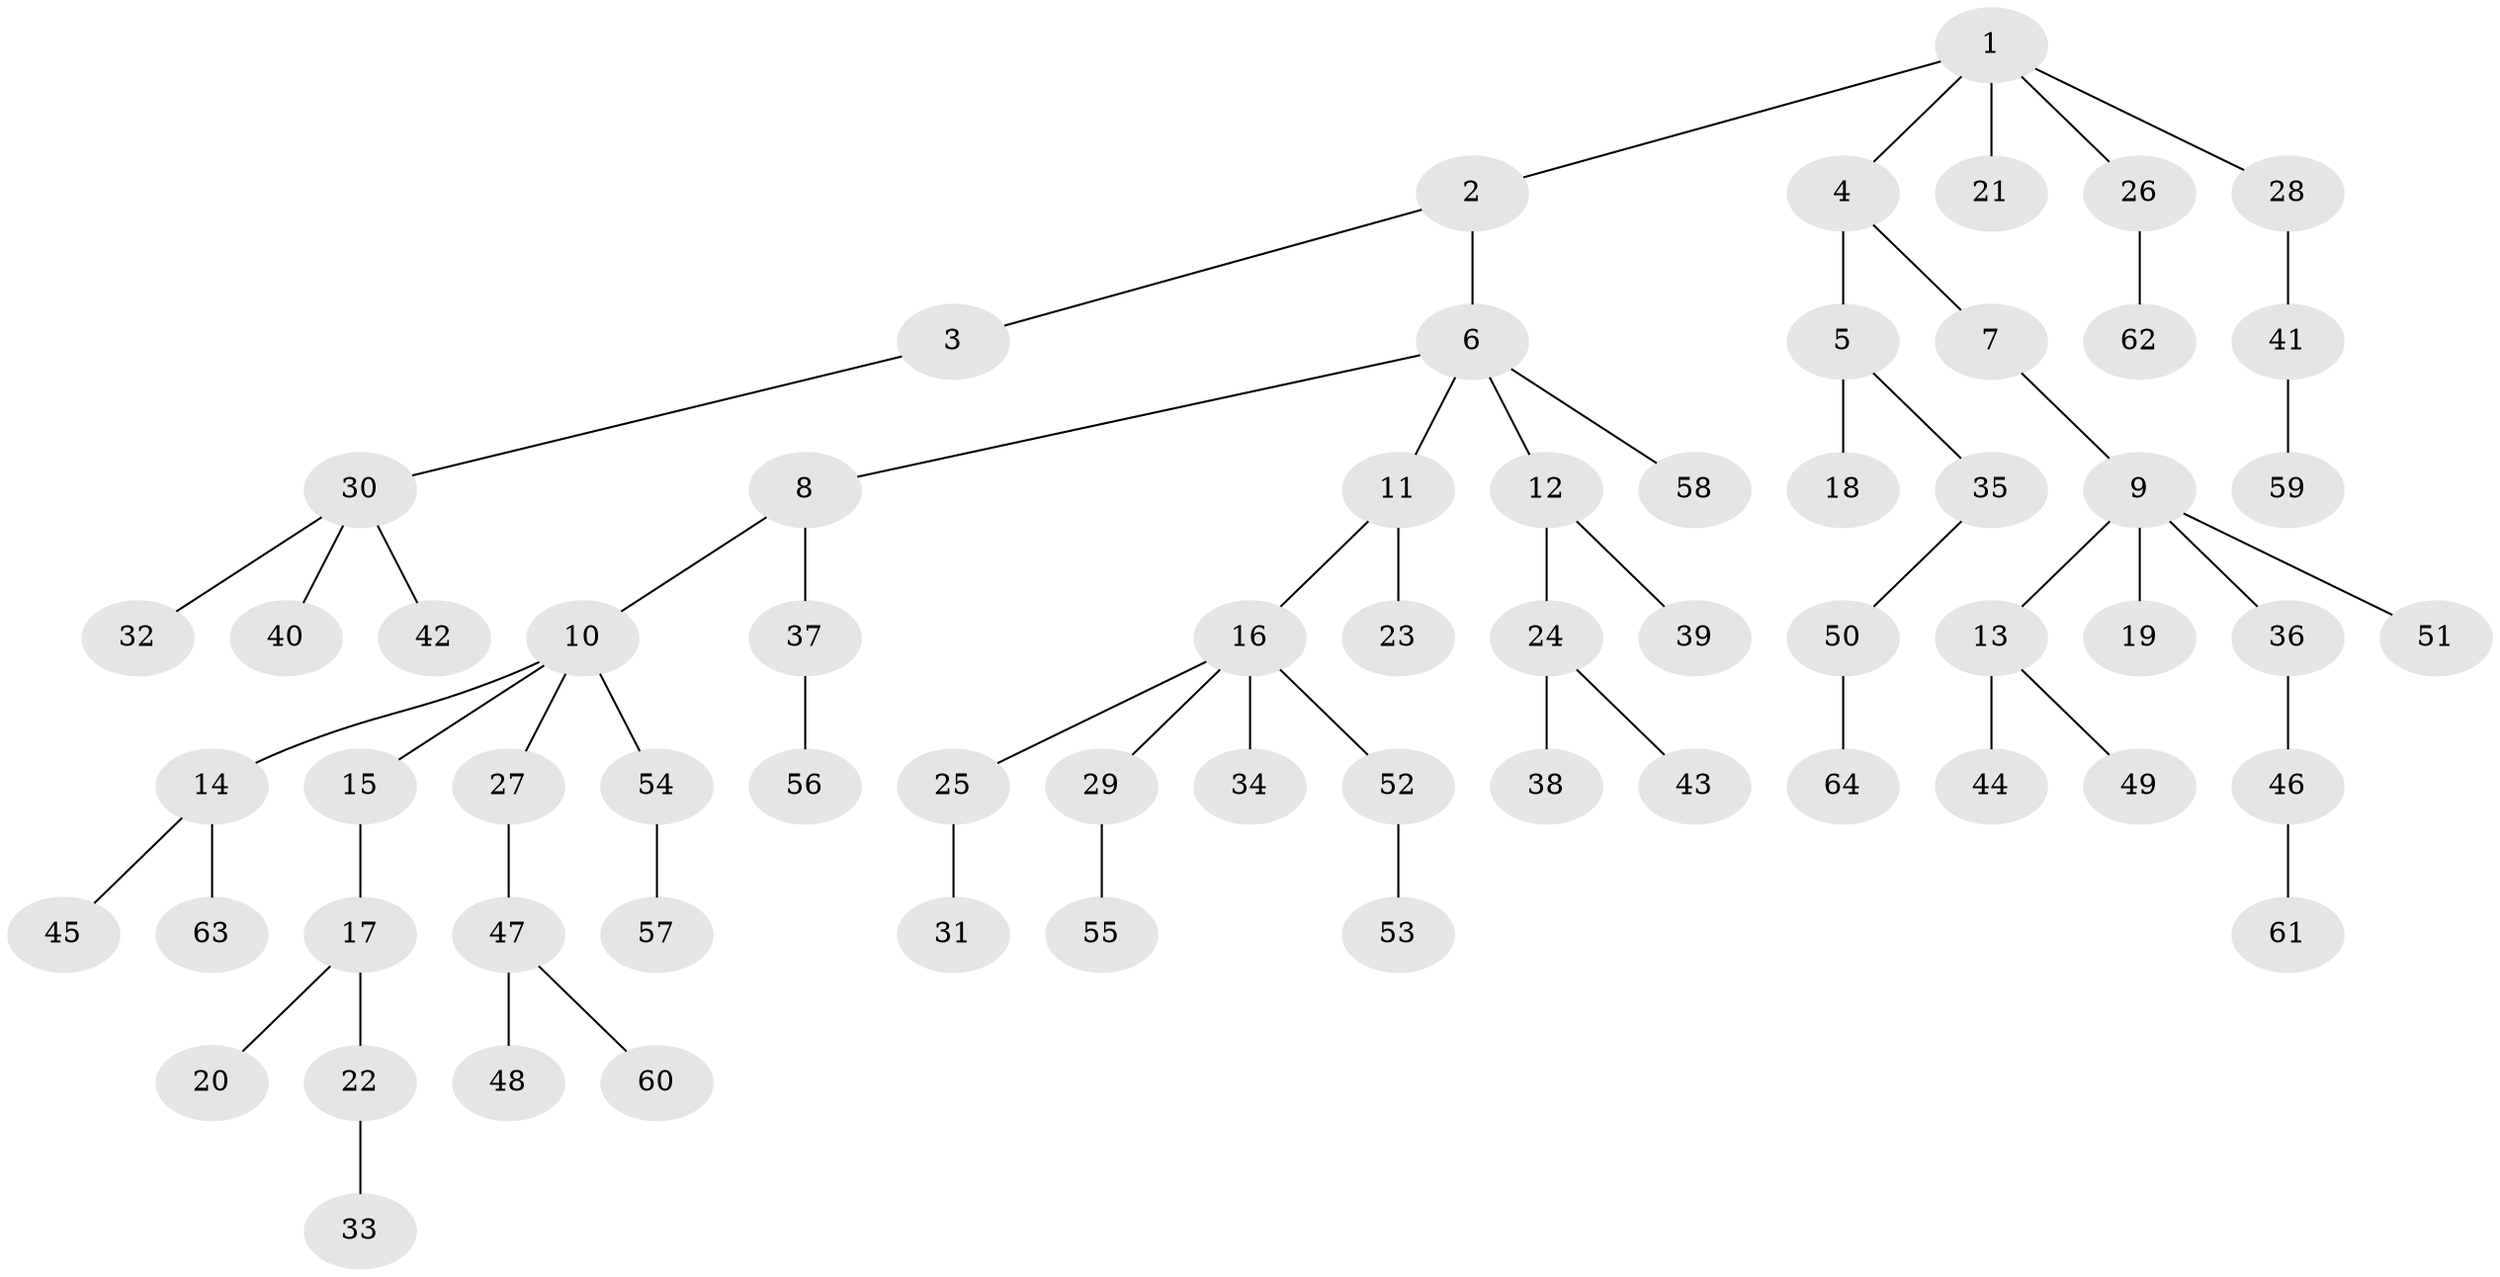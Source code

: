 // coarse degree distribution, {5: 0.06976744186046512, 6: 0.046511627906976744, 4: 0.046511627906976744, 2: 0.16279069767441862, 3: 0.06976744186046512, 1: 0.6046511627906976}
// Generated by graph-tools (version 1.1) at 2025/42/03/06/25 10:42:03]
// undirected, 64 vertices, 63 edges
graph export_dot {
graph [start="1"]
  node [color=gray90,style=filled];
  1;
  2;
  3;
  4;
  5;
  6;
  7;
  8;
  9;
  10;
  11;
  12;
  13;
  14;
  15;
  16;
  17;
  18;
  19;
  20;
  21;
  22;
  23;
  24;
  25;
  26;
  27;
  28;
  29;
  30;
  31;
  32;
  33;
  34;
  35;
  36;
  37;
  38;
  39;
  40;
  41;
  42;
  43;
  44;
  45;
  46;
  47;
  48;
  49;
  50;
  51;
  52;
  53;
  54;
  55;
  56;
  57;
  58;
  59;
  60;
  61;
  62;
  63;
  64;
  1 -- 2;
  1 -- 4;
  1 -- 21;
  1 -- 26;
  1 -- 28;
  2 -- 3;
  2 -- 6;
  3 -- 30;
  4 -- 5;
  4 -- 7;
  5 -- 18;
  5 -- 35;
  6 -- 8;
  6 -- 11;
  6 -- 12;
  6 -- 58;
  7 -- 9;
  8 -- 10;
  8 -- 37;
  9 -- 13;
  9 -- 19;
  9 -- 36;
  9 -- 51;
  10 -- 14;
  10 -- 15;
  10 -- 27;
  10 -- 54;
  11 -- 16;
  11 -- 23;
  12 -- 24;
  12 -- 39;
  13 -- 44;
  13 -- 49;
  14 -- 45;
  14 -- 63;
  15 -- 17;
  16 -- 25;
  16 -- 29;
  16 -- 34;
  16 -- 52;
  17 -- 20;
  17 -- 22;
  22 -- 33;
  24 -- 38;
  24 -- 43;
  25 -- 31;
  26 -- 62;
  27 -- 47;
  28 -- 41;
  29 -- 55;
  30 -- 32;
  30 -- 40;
  30 -- 42;
  35 -- 50;
  36 -- 46;
  37 -- 56;
  41 -- 59;
  46 -- 61;
  47 -- 48;
  47 -- 60;
  50 -- 64;
  52 -- 53;
  54 -- 57;
}
